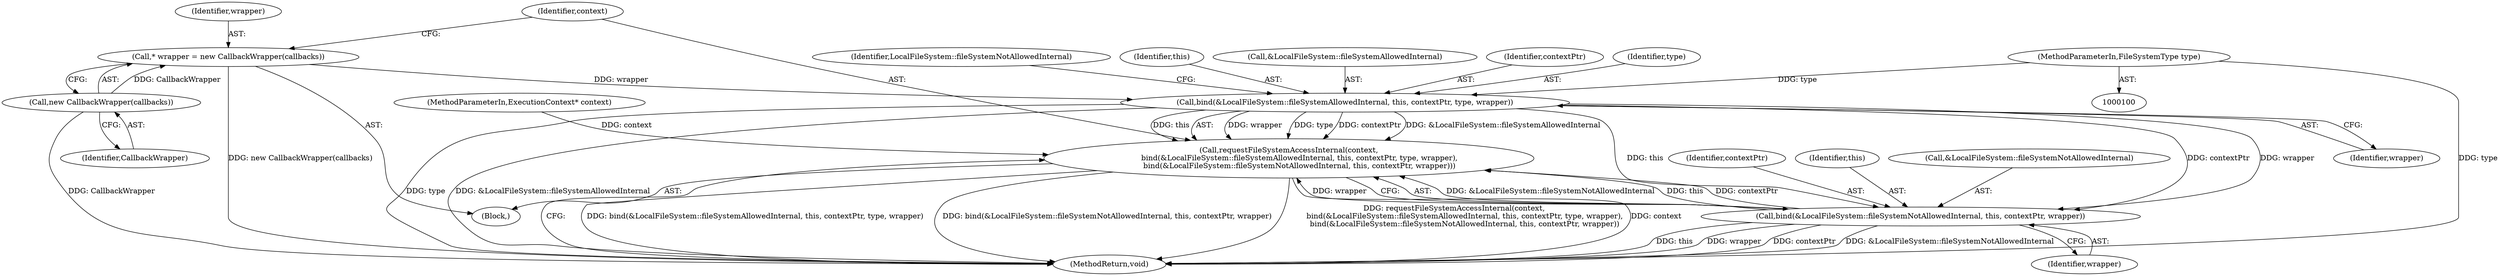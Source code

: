 digraph "0_Chrome_02c8303512ebed345011f7b545e2f418799be2f0_16@pointer" {
"1000114" [label="(Call,bind(&LocalFileSystem::fileSystemAllowedInternal, this, contextPtr, type, wrapper))"];
"1000102" [label="(MethodParameterIn,FileSystemType type)"];
"1000108" [label="(Call,* wrapper = new CallbackWrapper(callbacks))"];
"1000110" [label="(Call,new CallbackWrapper(callbacks))"];
"1000112" [label="(Call,requestFileSystemAccessInternal(context,\n         bind(&LocalFileSystem::fileSystemAllowedInternal, this, contextPtr, type, wrapper),\n         bind(&LocalFileSystem::fileSystemNotAllowedInternal, this, contextPtr, wrapper)))"];
"1000121" [label="(Call,bind(&LocalFileSystem::fileSystemNotAllowedInternal, this, contextPtr, wrapper))"];
"1000114" [label="(Call,bind(&LocalFileSystem::fileSystemAllowedInternal, this, contextPtr, type, wrapper))"];
"1000123" [label="(Identifier,LocalFileSystem::fileSystemNotAllowedInternal)"];
"1000113" [label="(Identifier,context)"];
"1000125" [label="(Identifier,contextPtr)"];
"1000117" [label="(Identifier,this)"];
"1000120" [label="(Identifier,wrapper)"];
"1000101" [label="(MethodParameterIn,ExecutionContext* context)"];
"1000127" [label="(MethodReturn,void)"];
"1000111" [label="(Identifier,CallbackWrapper)"];
"1000115" [label="(Call,&LocalFileSystem::fileSystemAllowedInternal)"];
"1000124" [label="(Identifier,this)"];
"1000112" [label="(Call,requestFileSystemAccessInternal(context,\n         bind(&LocalFileSystem::fileSystemAllowedInternal, this, contextPtr, type, wrapper),\n         bind(&LocalFileSystem::fileSystemNotAllowedInternal, this, contextPtr, wrapper)))"];
"1000110" [label="(Call,new CallbackWrapper(callbacks))"];
"1000118" [label="(Identifier,contextPtr)"];
"1000108" [label="(Call,* wrapper = new CallbackWrapper(callbacks))"];
"1000121" [label="(Call,bind(&LocalFileSystem::fileSystemNotAllowedInternal, this, contextPtr, wrapper))"];
"1000119" [label="(Identifier,type)"];
"1000122" [label="(Call,&LocalFileSystem::fileSystemNotAllowedInternal)"];
"1000126" [label="(Identifier,wrapper)"];
"1000105" [label="(Block,)"];
"1000109" [label="(Identifier,wrapper)"];
"1000102" [label="(MethodParameterIn,FileSystemType type)"];
"1000114" -> "1000112"  [label="AST: "];
"1000114" -> "1000120"  [label="CFG: "];
"1000115" -> "1000114"  [label="AST: "];
"1000117" -> "1000114"  [label="AST: "];
"1000118" -> "1000114"  [label="AST: "];
"1000119" -> "1000114"  [label="AST: "];
"1000120" -> "1000114"  [label="AST: "];
"1000123" -> "1000114"  [label="CFG: "];
"1000114" -> "1000127"  [label="DDG: type"];
"1000114" -> "1000127"  [label="DDG: &LocalFileSystem::fileSystemAllowedInternal"];
"1000114" -> "1000112"  [label="DDG: wrapper"];
"1000114" -> "1000112"  [label="DDG: type"];
"1000114" -> "1000112"  [label="DDG: contextPtr"];
"1000114" -> "1000112"  [label="DDG: &LocalFileSystem::fileSystemAllowedInternal"];
"1000114" -> "1000112"  [label="DDG: this"];
"1000102" -> "1000114"  [label="DDG: type"];
"1000108" -> "1000114"  [label="DDG: wrapper"];
"1000114" -> "1000121"  [label="DDG: this"];
"1000114" -> "1000121"  [label="DDG: contextPtr"];
"1000114" -> "1000121"  [label="DDG: wrapper"];
"1000102" -> "1000100"  [label="AST: "];
"1000102" -> "1000127"  [label="DDG: type"];
"1000108" -> "1000105"  [label="AST: "];
"1000108" -> "1000110"  [label="CFG: "];
"1000109" -> "1000108"  [label="AST: "];
"1000110" -> "1000108"  [label="AST: "];
"1000113" -> "1000108"  [label="CFG: "];
"1000108" -> "1000127"  [label="DDG: new CallbackWrapper(callbacks)"];
"1000110" -> "1000108"  [label="DDG: CallbackWrapper"];
"1000110" -> "1000111"  [label="CFG: "];
"1000111" -> "1000110"  [label="AST: "];
"1000110" -> "1000127"  [label="DDG: CallbackWrapper"];
"1000112" -> "1000105"  [label="AST: "];
"1000112" -> "1000121"  [label="CFG: "];
"1000113" -> "1000112"  [label="AST: "];
"1000121" -> "1000112"  [label="AST: "];
"1000127" -> "1000112"  [label="CFG: "];
"1000112" -> "1000127"  [label="DDG: bind(&LocalFileSystem::fileSystemAllowedInternal, this, contextPtr, type, wrapper)"];
"1000112" -> "1000127"  [label="DDG: bind(&LocalFileSystem::fileSystemNotAllowedInternal, this, contextPtr, wrapper)"];
"1000112" -> "1000127"  [label="DDG: requestFileSystemAccessInternal(context,\n         bind(&LocalFileSystem::fileSystemAllowedInternal, this, contextPtr, type, wrapper),\n         bind(&LocalFileSystem::fileSystemNotAllowedInternal, this, contextPtr, wrapper))"];
"1000112" -> "1000127"  [label="DDG: context"];
"1000101" -> "1000112"  [label="DDG: context"];
"1000121" -> "1000112"  [label="DDG: &LocalFileSystem::fileSystemNotAllowedInternal"];
"1000121" -> "1000112"  [label="DDG: this"];
"1000121" -> "1000112"  [label="DDG: contextPtr"];
"1000121" -> "1000112"  [label="DDG: wrapper"];
"1000121" -> "1000126"  [label="CFG: "];
"1000122" -> "1000121"  [label="AST: "];
"1000124" -> "1000121"  [label="AST: "];
"1000125" -> "1000121"  [label="AST: "];
"1000126" -> "1000121"  [label="AST: "];
"1000121" -> "1000127"  [label="DDG: wrapper"];
"1000121" -> "1000127"  [label="DDG: contextPtr"];
"1000121" -> "1000127"  [label="DDG: &LocalFileSystem::fileSystemNotAllowedInternal"];
"1000121" -> "1000127"  [label="DDG: this"];
}
